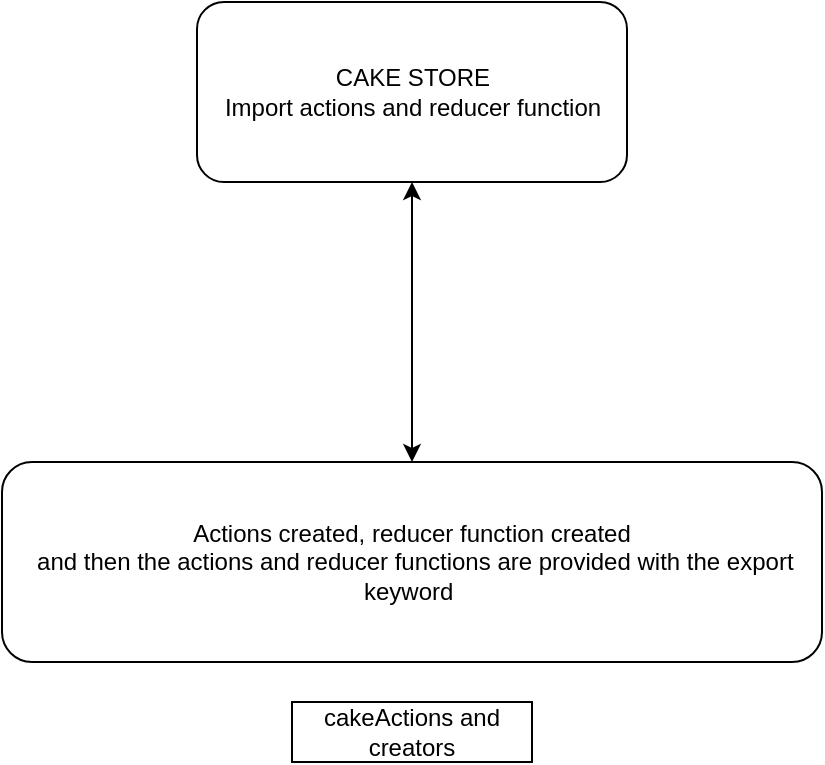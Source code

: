 <mxfile>
    <diagram id="1YeVJ-PxY0aK-s1YP-Lx" name="Page-1">
        <mxGraphModel dx="596" dy="586" grid="1" gridSize="10" guides="1" tooltips="1" connect="1" arrows="1" fold="1" page="1" pageScale="1" pageWidth="900" pageHeight="1600" math="0" shadow="0">
            <root>
                <mxCell id="0"/>
                <mxCell id="1" parent="0"/>
                <mxCell id="2" value="CAKE STORE&lt;div&gt;Import actions and reducer function&lt;/div&gt;" style="rounded=1;whiteSpace=wrap;html=1;" vertex="1" parent="1">
                    <mxGeometry x="192.5" y="20" width="215" height="90" as="geometry"/>
                </mxCell>
                <mxCell id="3" value="" style="endArrow=classic;startArrow=classic;html=1;" edge="1" parent="1">
                    <mxGeometry width="50" height="50" relative="1" as="geometry">
                        <mxPoint x="300" y="250" as="sourcePoint"/>
                        <mxPoint x="300" y="110" as="targetPoint"/>
                    </mxGeometry>
                </mxCell>
                <mxCell id="4" value="Actions created, reducer function created&lt;div&gt;&amp;nbsp;and then the actions and reducer functions are provided with the export keyword&amp;nbsp;&lt;/div&gt;" style="rounded=1;whiteSpace=wrap;html=1;" vertex="1" parent="1">
                    <mxGeometry x="95" y="250" width="410" height="100" as="geometry"/>
                </mxCell>
                <mxCell id="5" value="cakeActions and creators" style="whiteSpace=wrap;html=1;" vertex="1" parent="1">
                    <mxGeometry x="240" y="370" width="120" height="30" as="geometry"/>
                </mxCell>
            </root>
        </mxGraphModel>
    </diagram>
</mxfile>